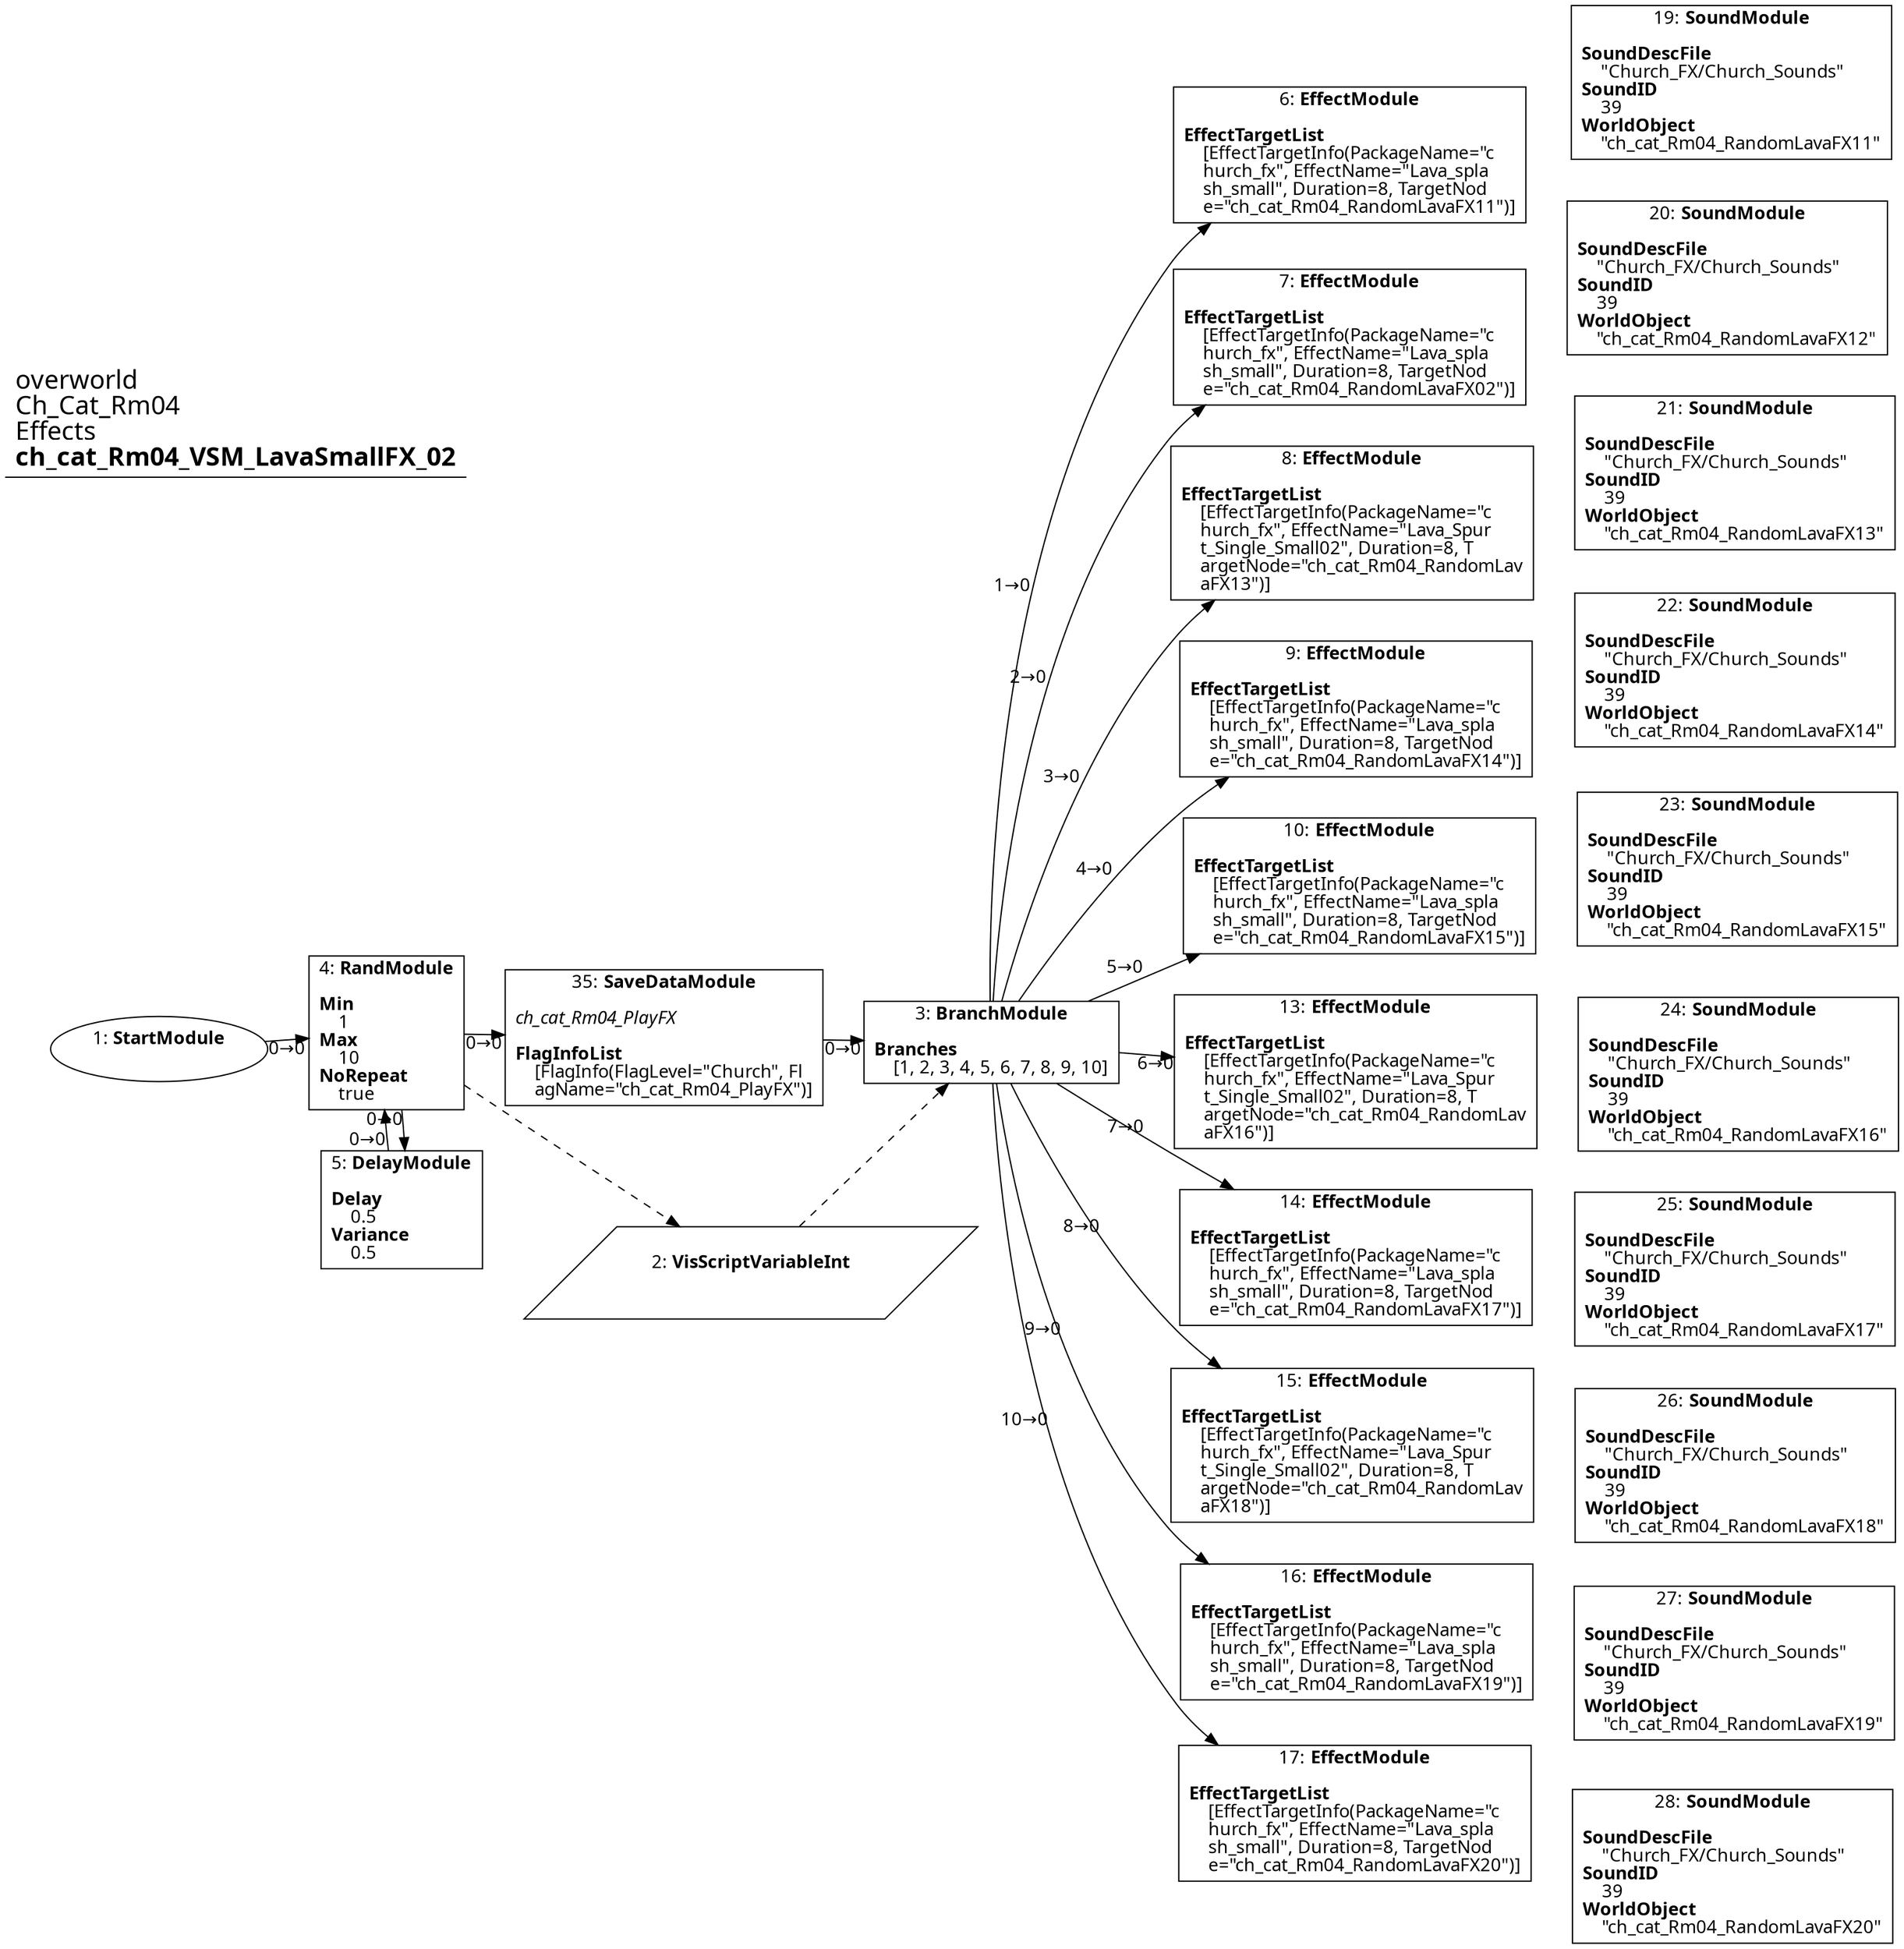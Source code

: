 digraph {
    layout = fdp;
    overlap = prism;
    sep = "+16";
    splines = spline;

    node [ shape = box ];

    graph [ fontname = "Segoe UI" ];
    node [ fontname = "Segoe UI" ];
    edge [ fontname = "Segoe UI" ];

    1 [ label = <1: <b>StartModule</b><br/><br/>> ];
    1 [ shape = oval ]
    1 [ pos = "0.076000005,-0.28500003!" ];
    1 -> 4 [ label = "0→0" ];

    2 [ label = <2: <b>VisScriptVariableInt</b><br/><br/>> ];
    2 [ shape = parallelogram ]
    2 [ pos = "0.49100003,-0.523!" ];

    3 [ label = <3: <b>BranchModule</b><br/><br/><b>Branches</b><br align="left"/>    [1, 2, 3, 4, 5, 6, 7, 8, 9, 10]<br align="left"/>> ];
    3 [ pos = "0.76500005,-0.28500003!" ];
    3 -> 6 [ label = "1→0" ];
    3 -> 7 [ label = "2→0" ];
    3 -> 8 [ label = "3→0" ];
    3 -> 9 [ label = "4→0" ];
    3 -> 10 [ label = "5→0" ];
    3 -> 13 [ label = "6→0" ];
    3 -> 14 [ label = "7→0" ];
    3 -> 15 [ label = "8→0" ];
    3 -> 16 [ label = "9→0" ];
    3 -> 17 [ label = "10→0" ];
    2 -> 3 [ style = dashed ];

    4 [ label = <4: <b>RandModule</b><br/><br/><b>Min</b><br align="left"/>    1<br align="left"/><b>Max</b><br align="left"/>    10<br align="left"/><b>NoRepeat</b><br align="left"/>    true<br align="left"/>> ];
    4 [ pos = "0.264,-0.28500003!" ];
    4 -> 5 [ label = "0→0" ];
    4 -> 35 [ label = "0→0" ];
    4 -> 2 [ style = dashed ];

    5 [ label = <5: <b>DelayModule</b><br/><br/><b>Delay</b><br align="left"/>    0.5<br align="left"/><b>Variance</b><br align="left"/>    0.5<br align="left"/>> ];
    5 [ pos = "0.27600002,-0.47900003!" ];
    5 -> 4 [ label = "0→0" ];

    6 [ label = <6: <b>EffectModule</b><br/><br/><b>EffectTargetList</b><br align="left"/>    [EffectTargetInfo(PackageName=&quot;c<br align="left"/>    hurch_fx&quot;, EffectName=&quot;Lava_spla<br align="left"/>    sh_small&quot;, Duration=8, TargetNod<br align="left"/>    e=&quot;ch_cat_Rm04_RandomLavaFX11&quot;)]<br align="left"/>> ];
    6 [ pos = "1.4720001,0.35000002!" ];

    7 [ label = <7: <b>EffectModule</b><br/><br/><b>EffectTargetList</b><br align="left"/>    [EffectTargetInfo(PackageName=&quot;c<br align="left"/>    hurch_fx&quot;, EffectName=&quot;Lava_spla<br align="left"/>    sh_small&quot;, Duration=8, TargetNod<br align="left"/>    e=&quot;ch_cat_Rm04_RandomLavaFX02&quot;)]<br align="left"/>> ];
    7 [ pos = "1.473,0.22700001!" ];

    8 [ label = <8: <b>EffectModule</b><br/><br/><b>EffectTargetList</b><br align="left"/>    [EffectTargetInfo(PackageName=&quot;c<br align="left"/>    hurch_fx&quot;, EffectName=&quot;Lava_Spur<br align="left"/>    t_Single_Small02&quot;, Duration=8, T<br align="left"/>    argetNode=&quot;ch_cat_Rm04_RandomLav<br align="left"/>    aFX13&quot;)]<br align="left"/>> ];
    8 [ pos = "1.4740001,0.1!" ];

    9 [ label = <9: <b>EffectModule</b><br/><br/><b>EffectTargetList</b><br align="left"/>    [EffectTargetInfo(PackageName=&quot;c<br align="left"/>    hurch_fx&quot;, EffectName=&quot;Lava_spla<br align="left"/>    sh_small&quot;, Duration=8, TargetNod<br align="left"/>    e=&quot;ch_cat_Rm04_RandomLavaFX14&quot;)]<br align="left"/>> ];
    9 [ pos = "1.4740001,-0.027!" ];

    10 [ label = <10: <b>EffectModule</b><br/><br/><b>EffectTargetList</b><br align="left"/>    [EffectTargetInfo(PackageName=&quot;c<br align="left"/>    hurch_fx&quot;, EffectName=&quot;Lava_spla<br align="left"/>    sh_small&quot;, Duration=8, TargetNod<br align="left"/>    e=&quot;ch_cat_Rm04_RandomLavaFX15&quot;)]<br align="left"/>> ];
    10 [ pos = "1.473,-0.15400001!" ];

    13 [ label = <13: <b>EffectModule</b><br/><br/><b>EffectTargetList</b><br align="left"/>    [EffectTargetInfo(PackageName=&quot;c<br align="left"/>    hurch_fx&quot;, EffectName=&quot;Lava_Spur<br align="left"/>    t_Single_Small02&quot;, Duration=8, T<br align="left"/>    argetNode=&quot;ch_cat_Rm04_RandomLav<br align="left"/>    aFX16&quot;)]<br align="left"/>> ];
    13 [ pos = "1.4740001,-0.28!" ];

    14 [ label = <14: <b>EffectModule</b><br/><br/><b>EffectTargetList</b><br align="left"/>    [EffectTargetInfo(PackageName=&quot;c<br align="left"/>    hurch_fx&quot;, EffectName=&quot;Lava_spla<br align="left"/>    sh_small&quot;, Duration=8, TargetNod<br align="left"/>    e=&quot;ch_cat_Rm04_RandomLavaFX17&quot;)]<br align="left"/>> ];
    14 [ pos = "1.475,-0.40600002!" ];

    15 [ label = <15: <b>EffectModule</b><br/><br/><b>EffectTargetList</b><br align="left"/>    [EffectTargetInfo(PackageName=&quot;c<br align="left"/>    hurch_fx&quot;, EffectName=&quot;Lava_Spur<br align="left"/>    t_Single_Small02&quot;, Duration=8, T<br align="left"/>    argetNode=&quot;ch_cat_Rm04_RandomLav<br align="left"/>    aFX18&quot;)]<br align="left"/>> ];
    15 [ pos = "1.475,-0.53400004!" ];

    16 [ label = <16: <b>EffectModule</b><br/><br/><b>EffectTargetList</b><br align="left"/>    [EffectTargetInfo(PackageName=&quot;c<br align="left"/>    hurch_fx&quot;, EffectName=&quot;Lava_spla<br align="left"/>    sh_small&quot;, Duration=8, TargetNod<br align="left"/>    e=&quot;ch_cat_Rm04_RandomLavaFX19&quot;)]<br align="left"/>> ];
    16 [ pos = "1.478,-0.65300006!" ];

    17 [ label = <17: <b>EffectModule</b><br/><br/><b>EffectTargetList</b><br align="left"/>    [EffectTargetInfo(PackageName=&quot;c<br align="left"/>    hurch_fx&quot;, EffectName=&quot;Lava_spla<br align="left"/>    sh_small&quot;, Duration=8, TargetNod<br align="left"/>    e=&quot;ch_cat_Rm04_RandomLavaFX20&quot;)]<br align="left"/>> ];
    17 [ pos = "1.4790001,-0.78000003!" ];

    19 [ label = <19: <b>SoundModule</b><br/><br/><b>SoundDescFile</b><br align="left"/>    &quot;Church_FX/Church_Sounds&quot;<br align="left"/><b>SoundID</b><br align="left"/>    39<br align="left"/><b>WorldObject</b><br align="left"/>    &quot;ch_cat_Rm04_RandomLavaFX11&quot;<br align="left"/>> ];
    19 [ pos = "1.6940001,0.39600003!" ];

    20 [ label = <20: <b>SoundModule</b><br/><br/><b>SoundDescFile</b><br align="left"/>    &quot;Church_FX/Church_Sounds&quot;<br align="left"/><b>SoundID</b><br align="left"/>    39<br align="left"/><b>WorldObject</b><br align="left"/>    &quot;ch_cat_Rm04_RandomLavaFX12&quot;<br align="left"/>> ];
    20 [ pos = "1.69,0.266!" ];

    21 [ label = <21: <b>SoundModule</b><br/><br/><b>SoundDescFile</b><br align="left"/>    &quot;Church_FX/Church_Sounds&quot;<br align="left"/><b>SoundID</b><br align="left"/>    39<br align="left"/><b>WorldObject</b><br align="left"/>    &quot;ch_cat_Rm04_RandomLavaFX13&quot;<br align="left"/>> ];
    21 [ pos = "1.6910001,0.135!" ];

    22 [ label = <22: <b>SoundModule</b><br/><br/><b>SoundDescFile</b><br align="left"/>    &quot;Church_FX/Church_Sounds&quot;<br align="left"/><b>SoundID</b><br align="left"/>    39<br align="left"/><b>WorldObject</b><br align="left"/>    &quot;ch_cat_Rm04_RandomLavaFX14&quot;<br align="left"/>> ];
    22 [ pos = "1.6890001,-0.004!" ];

    23 [ label = <23: <b>SoundModule</b><br/><br/><b>SoundDescFile</b><br align="left"/>    &quot;Church_FX/Church_Sounds&quot;<br align="left"/><b>SoundID</b><br align="left"/>    39<br align="left"/><b>WorldObject</b><br align="left"/>    &quot;ch_cat_Rm04_RandomLavaFX15&quot;<br align="left"/>> ];
    23 [ pos = "1.6880001,-0.143!" ];

    24 [ label = <24: <b>SoundModule</b><br/><br/><b>SoundDescFile</b><br align="left"/>    &quot;Church_FX/Church_Sounds&quot;<br align="left"/><b>SoundID</b><br align="left"/>    39<br align="left"/><b>WorldObject</b><br align="left"/>    &quot;ch_cat_Rm04_RandomLavaFX16&quot;<br align="left"/>> ];
    24 [ pos = "1.6890001,-0.27800003!" ];

    25 [ label = <25: <b>SoundModule</b><br/><br/><b>SoundDescFile</b><br align="left"/>    &quot;Church_FX/Church_Sounds&quot;<br align="left"/><b>SoundID</b><br align="left"/>    39<br align="left"/><b>WorldObject</b><br align="left"/>    &quot;ch_cat_Rm04_RandomLavaFX17&quot;<br align="left"/>> ];
    25 [ pos = "1.6850001,-0.40800002!" ];

    26 [ label = <26: <b>SoundModule</b><br/><br/><b>SoundDescFile</b><br align="left"/>    &quot;Church_FX/Church_Sounds&quot;<br align="left"/><b>SoundID</b><br align="left"/>    39<br align="left"/><b>WorldObject</b><br align="left"/>    &quot;ch_cat_Rm04_RandomLavaFX18&quot;<br align="left"/>> ];
    26 [ pos = "1.6860001,-0.53900003!" ];

    27 [ label = <27: <b>SoundModule</b><br/><br/><b>SoundDescFile</b><br align="left"/>    &quot;Church_FX/Church_Sounds&quot;<br align="left"/><b>SoundID</b><br align="left"/>    39<br align="left"/><b>WorldObject</b><br align="left"/>    &quot;ch_cat_Rm04_RandomLavaFX19&quot;<br align="left"/>> ];
    27 [ pos = "1.6840001,-0.67800003!" ];

    28 [ label = <28: <b>SoundModule</b><br/><br/><b>SoundDescFile</b><br align="left"/>    &quot;Church_FX/Church_Sounds&quot;<br align="left"/><b>SoundID</b><br align="left"/>    39<br align="left"/><b>WorldObject</b><br align="left"/>    &quot;ch_cat_Rm04_RandomLavaFX20&quot;<br align="left"/>> ];
    28 [ pos = "1.6830001,-0.81700003!" ];

    35 [ label = <35: <b>SaveDataModule</b><br/><br/><i>ch_cat_Rm04_PlayFX<br align="left"/></i><br align="left"/><b>FlagInfoList</b><br align="left"/>    [FlagInfo(FlagLevel=&quot;Church&quot;, Fl<br align="left"/>    agName=&quot;ch_cat_Rm04_PlayFX&quot;)]<br align="left"/>> ];
    35 [ pos = "0.531,-0.28500003!" ];
    35 -> 3 [ label = "0→0" ];

    title [ pos = "0.075,0.397!" ];
    title [ shape = underline ];
    title [ label = <<font point-size="20">overworld<br align="left"/>Ch_Cat_Rm04<br align="left"/>Effects<br align="left"/><b>ch_cat_Rm04_VSM_LavaSmallFX_02</b><br align="left"/></font>> ];
}
